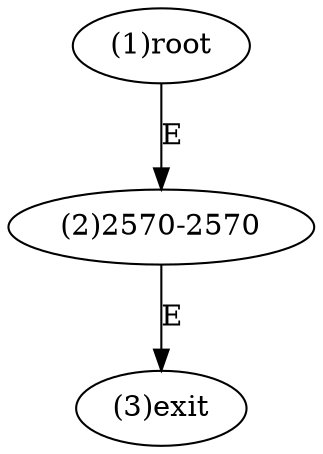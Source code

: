 digraph "" { 
1[ label="(1)root"];
2[ label="(2)2570-2570"];
3[ label="(3)exit"];
1->2[ label="E"];
2->3[ label="E"];
}